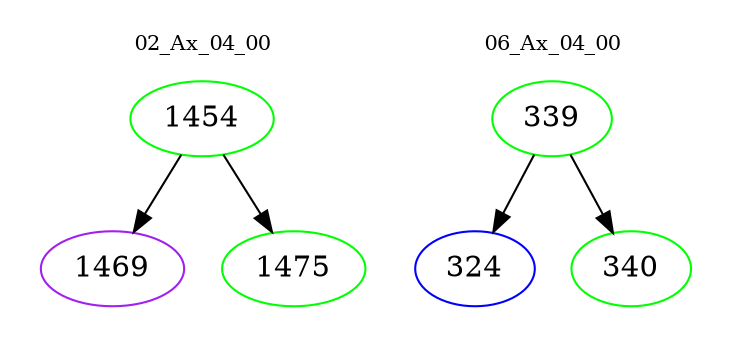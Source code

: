 digraph{
subgraph cluster_0 {
color = white
label = "02_Ax_04_00";
fontsize=10;
T0_1454 [label="1454", color="green"]
T0_1454 -> T0_1469 [color="black"]
T0_1469 [label="1469", color="purple"]
T0_1454 -> T0_1475 [color="black"]
T0_1475 [label="1475", color="green"]
}
subgraph cluster_1 {
color = white
label = "06_Ax_04_00";
fontsize=10;
T1_339 [label="339", color="green"]
T1_339 -> T1_324 [color="black"]
T1_324 [label="324", color="blue"]
T1_339 -> T1_340 [color="black"]
T1_340 [label="340", color="green"]
}
}
